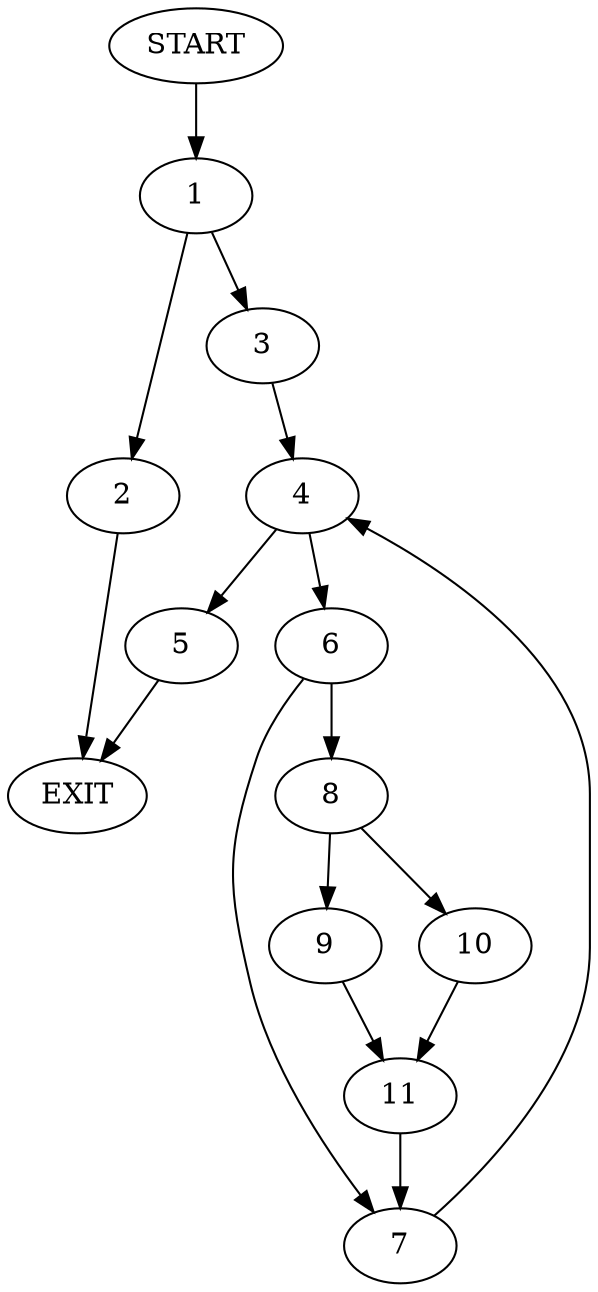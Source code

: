 digraph {
0 [label="START"]
12 [label="EXIT"]
0 -> 1
1 -> 2
1 -> 3
3 -> 4
2 -> 12
4 -> 5
4 -> 6
6 -> 7
6 -> 8
5 -> 12
8 -> 9
8 -> 10
7 -> 4
10 -> 11
9 -> 11
11 -> 7
}
